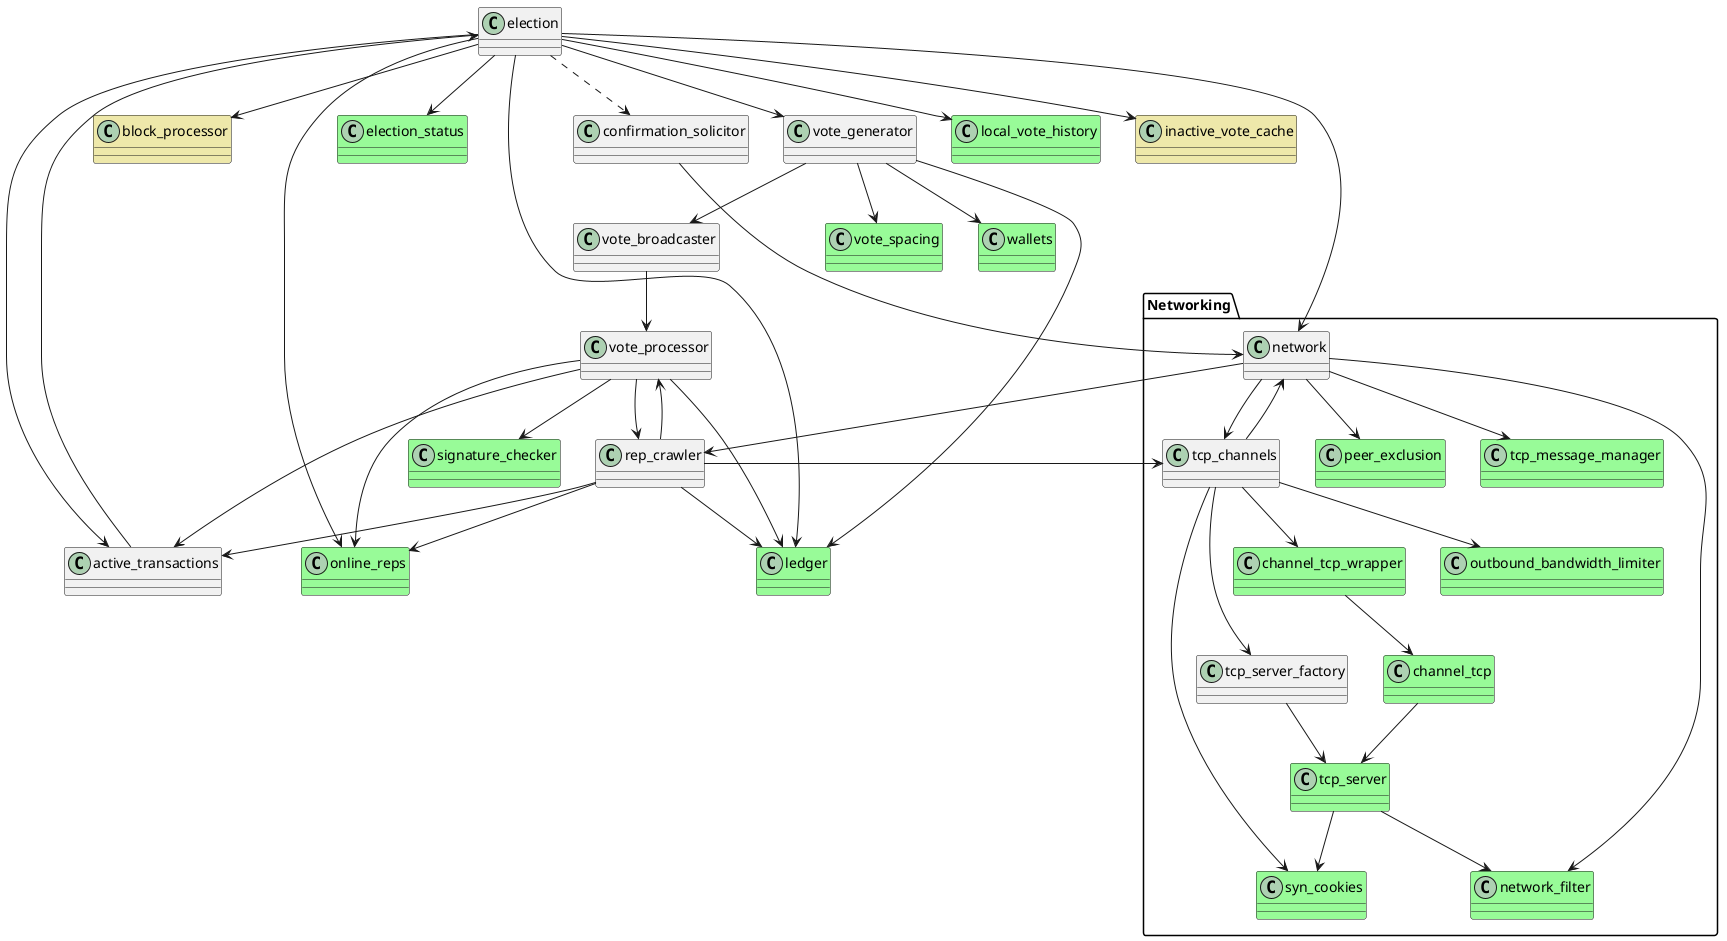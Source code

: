 @startuml "Port Blockprocessor"
class block_processor #PaleGoldenRod
class active_transactions
class election
class confirmation_solicitor
class election_status #PaleGreen
class online_reps #PaleGreen
class ledger #PaleGreen
class vote_generator
class vote_broadcaster
class vote_processor
class vote_spacing #PaleGreen
class wallets #PaleGreen
class local_vote_history #PaleGreen
class inactive_vote_cache #PaleGoldenRod
class signature_checker #PaleGreen
class rep_crawler

package "Networking"{
class network
class channel_tcp_wrapper #PaleGreen
class channel_tcp #PaleGreen
class outbound_bandwidth_limiter #PaleGreen
class syn_cookies #PaleGreen
class tcp_server #PaleGreen
class tcp_channels
class tcp_server_factory
class peer_exclusion #PaleGreen
class tcp_message_manager #PaleGreen
class network_filter #PaleGreen
}

active_transactions --> election
confirmation_solicitor --> network

election --> active_transactions
election --> election_status
election --> online_reps
election --> ledger
election --> block_processor
election --> vote_generator
election --> network
election --> local_vote_history
election --> inactive_vote_cache
election ..> confirmation_solicitor

vote_generator --> vote_broadcaster
vote_broadcaster --> vote_processor
vote_generator --> vote_spacing
vote_generator --> ledger
vote_generator --> wallets

vote_processor --> signature_checker
vote_processor --> active_transactions
vote_processor --> online_reps
vote_processor --> rep_crawler 
vote_processor --> ledger

rep_crawler --> tcp_channels
rep_crawler --> online_reps
rep_crawler --> ledger
rep_crawler --> active_transactions
rep_crawler --> vote_processor

network --> peer_exclusion
network --> tcp_message_manager
network --> network_filter
network --> tcp_channels
network --> rep_crawler

tcp_channels --> tcp_server_factory
tcp_channels --> outbound_bandwidth_limiter
tcp_channels --> syn_cookies
tcp_channels --> network
tcp_channels --> channel_tcp_wrapper

tcp_server_factory --> tcp_server
tcp_server --> syn_cookies
tcp_server --> network_filter

channel_tcp_wrapper --> channel_tcp
channel_tcp --> tcp_server

@enduml